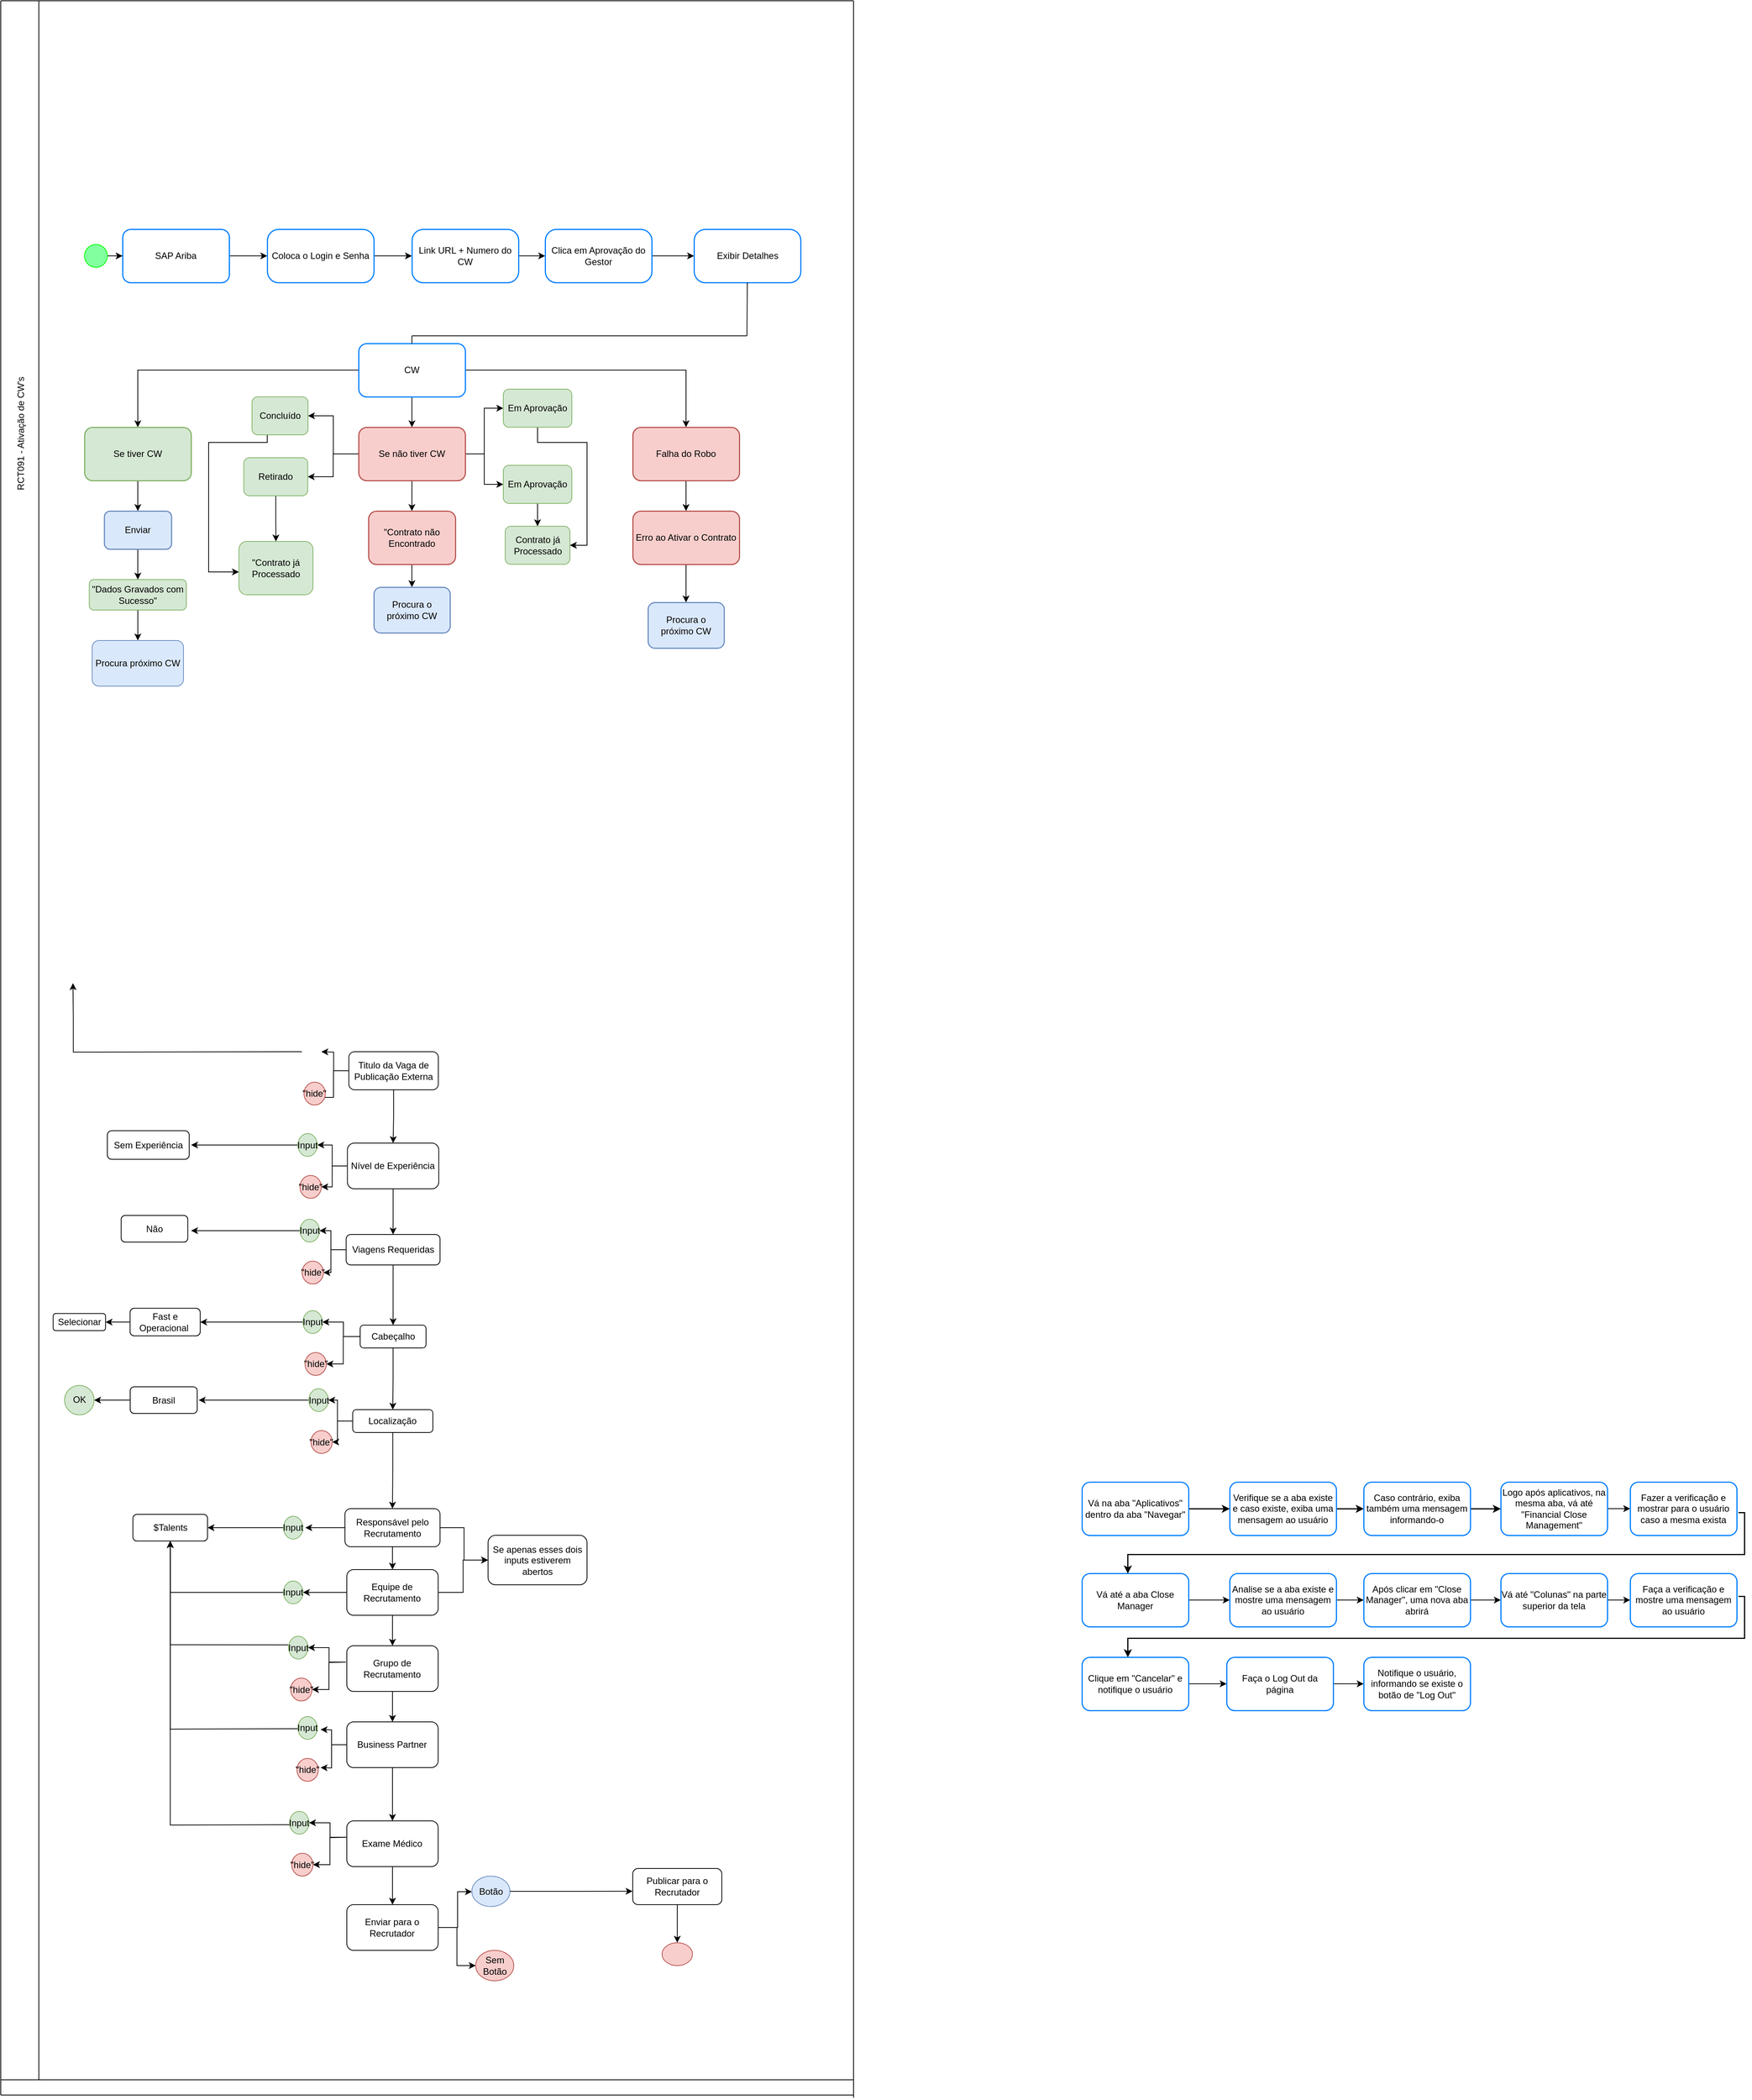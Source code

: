 <mxfile version="24.8.3">
  <diagram name="Página-1" id="-Nbuqv1Fr_TWL1hPOY4e">
    <mxGraphModel dx="1346" dy="645" grid="1" gridSize="10" guides="1" tooltips="1" connect="1" arrows="1" fold="1" page="1" pageScale="1" pageWidth="827" pageHeight="1169" math="0" shadow="0">
      <root>
        <mxCell id="0" />
        <mxCell id="1" parent="0" />
        <mxCell id="JY3O2gu2DYfYrPkbzah1-18" value="" style="edgeStyle=orthogonalEdgeStyle;rounded=0;orthogonalLoop=1;jettySize=auto;html=1;" parent="1" source="xklGR3EyqK50y4K4-iU5-1" target="xklGR3EyqK50y4K4-iU5-7" edge="1">
          <mxGeometry relative="1" as="geometry" />
        </mxCell>
        <mxCell id="xklGR3EyqK50y4K4-iU5-1" value="SAP Ariba" style="rounded=1;whiteSpace=wrap;html=1;strokeColor=#007FFF;strokeWidth=1.5;" parent="1" vertex="1">
          <mxGeometry x="160" y="300" width="140" height="70" as="geometry" />
        </mxCell>
        <mxCell id="JY3O2gu2DYfYrPkbzah1-19" value="" style="edgeStyle=orthogonalEdgeStyle;rounded=0;orthogonalLoop=1;jettySize=auto;html=1;entryX=0;entryY=0.5;entryDx=0;entryDy=0;" parent="1" source="xklGR3EyqK50y4K4-iU5-7" target="TDWozbeOrlhEPRlHVsM9-15" edge="1">
          <mxGeometry relative="1" as="geometry">
            <mxPoint x="530" y="335" as="targetPoint" />
          </mxGeometry>
        </mxCell>
        <mxCell id="xklGR3EyqK50y4K4-iU5-7" value="Coloca o Login e Senha" style="rounded=1;whiteSpace=wrap;html=1;strokeColor=#007FFF;strokeWidth=1.5;arcSize=21;" parent="1" vertex="1">
          <mxGeometry x="350" y="300" width="140" height="70" as="geometry" />
        </mxCell>
        <mxCell id="xklGR3EyqK50y4K4-iU5-19" value="" style="edgeStyle=orthogonalEdgeStyle;rounded=0;orthogonalLoop=1;jettySize=auto;html=1;strokeColor=#000000;strokeWidth=1.5;" parent="1" source="xklGR3EyqK50y4K4-iU5-15" target="xklGR3EyqK50y4K4-iU5-18" edge="1">
          <mxGeometry relative="1" as="geometry" />
        </mxCell>
        <mxCell id="xklGR3EyqK50y4K4-iU5-15" value="Vá na aba &quot;Aplicativos&quot; dentro da aba &quot;Navegar&quot;" style="rounded=1;whiteSpace=wrap;html=1;strokeColor=#007FFF;strokeWidth=1.5;" parent="1" vertex="1">
          <mxGeometry x="1420" y="1945" width="140" height="70" as="geometry" />
        </mxCell>
        <mxCell id="xklGR3EyqK50y4K4-iU5-21" value="" style="edgeStyle=orthogonalEdgeStyle;rounded=0;orthogonalLoop=1;jettySize=auto;html=1;strokeColor=#000000;strokeWidth=1.5;" parent="1" source="xklGR3EyqK50y4K4-iU5-18" target="xklGR3EyqK50y4K4-iU5-20" edge="1">
          <mxGeometry relative="1" as="geometry" />
        </mxCell>
        <mxCell id="xklGR3EyqK50y4K4-iU5-18" value="Verifique se a aba existe e caso existe, exiba uma mensagem ao usuário" style="rounded=1;whiteSpace=wrap;html=1;strokeColor=#007FFF;strokeWidth=1.5;" parent="1" vertex="1">
          <mxGeometry x="1614" y="1945" width="140" height="70" as="geometry" />
        </mxCell>
        <mxCell id="xklGR3EyqK50y4K4-iU5-25" value="" style="edgeStyle=orthogonalEdgeStyle;rounded=0;orthogonalLoop=1;jettySize=auto;html=1;strokeColor=#000000;strokeWidth=1.5;" parent="1" source="xklGR3EyqK50y4K4-iU5-20" target="xklGR3EyqK50y4K4-iU5-24" edge="1">
          <mxGeometry relative="1" as="geometry" />
        </mxCell>
        <mxCell id="xklGR3EyqK50y4K4-iU5-20" value="Caso contrário, exiba também uma mensagem informando-o" style="rounded=1;whiteSpace=wrap;html=1;strokeColor=#007FFF;strokeWidth=1.5;" parent="1" vertex="1">
          <mxGeometry x="1790" y="1945" width="140" height="70" as="geometry" />
        </mxCell>
        <mxCell id="btMj1ztMAgMaOOfJKISs-79" value="" style="edgeStyle=orthogonalEdgeStyle;rounded=0;orthogonalLoop=1;jettySize=auto;html=1;" parent="1" source="xklGR3EyqK50y4K4-iU5-24" target="xklGR3EyqK50y4K4-iU5-26" edge="1">
          <mxGeometry relative="1" as="geometry" />
        </mxCell>
        <mxCell id="xklGR3EyqK50y4K4-iU5-24" value="Logo após aplicativos, na mesma aba, vá até &quot;Financial Close Management&quot;" style="rounded=1;whiteSpace=wrap;html=1;strokeColor=#007FFF;strokeWidth=1.5;" parent="1" vertex="1">
          <mxGeometry x="1970" y="1945" width="140" height="70" as="geometry" />
        </mxCell>
        <mxCell id="xklGR3EyqK50y4K4-iU5-26" value="Fazer a verificação e mostrar para o usuário caso a mesma exista" style="rounded=1;whiteSpace=wrap;html=1;strokeColor=#007FFF;strokeWidth=1.5;" parent="1" vertex="1">
          <mxGeometry x="2140" y="1945" width="140" height="70" as="geometry" />
        </mxCell>
        <mxCell id="btMj1ztMAgMaOOfJKISs-73" value="" style="edgeStyle=orthogonalEdgeStyle;rounded=0;orthogonalLoop=1;jettySize=auto;html=1;" parent="1" source="xklGR3EyqK50y4K4-iU5-28" target="btMj1ztMAgMaOOfJKISs-72" edge="1">
          <mxGeometry relative="1" as="geometry" />
        </mxCell>
        <mxCell id="xklGR3EyqK50y4K4-iU5-28" value="Vá até a aba Close Manager" style="rounded=1;whiteSpace=wrap;html=1;strokeColor=#007FFF;strokeWidth=1.5;" parent="1" vertex="1">
          <mxGeometry x="1420" y="2065" width="140" height="70" as="geometry" />
        </mxCell>
        <mxCell id="xklGR3EyqK50y4K4-iU5-48" style="edgeStyle=orthogonalEdgeStyle;rounded=0;orthogonalLoop=1;jettySize=auto;html=1;strokeWidth=1.5;" parent="1" edge="1">
          <mxGeometry relative="1" as="geometry">
            <mxPoint x="1480" y="2065" as="targetPoint" />
            <mxPoint x="2282" y="1985" as="sourcePoint" />
            <Array as="points">
              <mxPoint x="2290" y="1985" />
              <mxPoint x="2290" y="2040" />
              <mxPoint x="1480" y="2040" />
            </Array>
          </mxGeometry>
        </mxCell>
        <mxCell id="btMj1ztMAgMaOOfJKISs-3" value="" style="endArrow=none;html=1;rounded=0;" parent="1" edge="1">
          <mxGeometry width="50" height="50" relative="1" as="geometry">
            <mxPoint x="50" y="430" as="sourcePoint" />
            <mxPoint x="50" as="targetPoint" />
          </mxGeometry>
        </mxCell>
        <mxCell id="btMj1ztMAgMaOOfJKISs-10" value="" style="endArrow=none;html=1;rounded=0;" parent="1" edge="1">
          <mxGeometry width="50" height="50" relative="1" as="geometry">
            <mxPoint x="1120" as="sourcePoint" />
            <mxPoint as="targetPoint" />
          </mxGeometry>
        </mxCell>
        <mxCell id="btMj1ztMAgMaOOfJKISs-11" value="" style="endArrow=none;html=1;rounded=0;" parent="1" edge="1">
          <mxGeometry width="50" height="50" relative="1" as="geometry">
            <mxPoint y="430" as="sourcePoint" />
            <mxPoint as="targetPoint" />
          </mxGeometry>
        </mxCell>
        <mxCell id="btMj1ztMAgMaOOfJKISs-37" value="" style="endArrow=none;html=1;rounded=0;" parent="1" edge="1">
          <mxGeometry width="50" height="50" relative="1" as="geometry">
            <mxPoint x="50" y="980" as="sourcePoint" />
            <mxPoint x="50" y="430" as="targetPoint" />
          </mxGeometry>
        </mxCell>
        <mxCell id="btMj1ztMAgMaOOfJKISs-40" value="" style="endArrow=none;html=1;rounded=0;" parent="1" edge="1">
          <mxGeometry width="50" height="50" relative="1" as="geometry">
            <mxPoint y="860" as="sourcePoint" />
            <mxPoint y="430" as="targetPoint" />
          </mxGeometry>
        </mxCell>
        <mxCell id="btMj1ztMAgMaOOfJKISs-71" value="" style="edgeStyle=orthogonalEdgeStyle;rounded=0;orthogonalLoop=1;jettySize=auto;html=1;" parent="1" source="btMj1ztMAgMaOOfJKISs-70" target="xklGR3EyqK50y4K4-iU5-1" edge="1">
          <mxGeometry relative="1" as="geometry" />
        </mxCell>
        <mxCell id="btMj1ztMAgMaOOfJKISs-70" value="" style="ellipse;whiteSpace=wrap;html=1;aspect=fixed;fillColor=#82FF9F;strokeColor=#00FF00;" parent="1" vertex="1">
          <mxGeometry x="110" y="320" width="30" height="30" as="geometry" />
        </mxCell>
        <mxCell id="btMj1ztMAgMaOOfJKISs-77" value="" style="edgeStyle=orthogonalEdgeStyle;rounded=0;orthogonalLoop=1;jettySize=auto;html=1;" parent="1" source="btMj1ztMAgMaOOfJKISs-72" target="btMj1ztMAgMaOOfJKISs-76" edge="1">
          <mxGeometry relative="1" as="geometry" />
        </mxCell>
        <mxCell id="btMj1ztMAgMaOOfJKISs-72" value="Analise se a aba existe e mostre uma mensagem ao usuário" style="rounded=1;whiteSpace=wrap;html=1;strokeColor=#007FFF;strokeWidth=1.5;" parent="1" vertex="1">
          <mxGeometry x="1614" y="2065" width="140" height="70" as="geometry" />
        </mxCell>
        <mxCell id="LS8SCWTit5LCr3YZE1ZI-2" value="" style="edgeStyle=orthogonalEdgeStyle;rounded=0;orthogonalLoop=1;jettySize=auto;html=1;" parent="1" source="btMj1ztMAgMaOOfJKISs-76" target="LS8SCWTit5LCr3YZE1ZI-1" edge="1">
          <mxGeometry relative="1" as="geometry" />
        </mxCell>
        <mxCell id="btMj1ztMAgMaOOfJKISs-76" value="Após clicar em &quot;Close Manager&quot;, uma nova aba abrirá" style="rounded=1;whiteSpace=wrap;html=1;strokeColor=#007FFF;strokeWidth=1.5;" parent="1" vertex="1">
          <mxGeometry x="1790" y="2065" width="140" height="70" as="geometry" />
        </mxCell>
        <mxCell id="btMj1ztMAgMaOOfJKISs-104" value="" style="endArrow=none;html=1;rounded=0;" parent="1" edge="1">
          <mxGeometry width="50" height="50" relative="1" as="geometry">
            <mxPoint x="50" y="2730" as="sourcePoint" />
            <mxPoint x="50" y="980" as="targetPoint" />
          </mxGeometry>
        </mxCell>
        <mxCell id="btMj1ztMAgMaOOfJKISs-107" value="" style="endArrow=none;html=1;rounded=0;" parent="1" edge="1">
          <mxGeometry width="50" height="50" relative="1" as="geometry">
            <mxPoint y="2750" as="sourcePoint" />
            <mxPoint x="-8.882e-16" y="860" as="targetPoint" />
          </mxGeometry>
        </mxCell>
        <mxCell id="btMj1ztMAgMaOOfJKISs-108" value="" style="endArrow=none;html=1;rounded=0;" parent="1" edge="1">
          <mxGeometry width="50" height="50" relative="1" as="geometry">
            <mxPoint x="1120" y="2753.529" as="sourcePoint" />
            <mxPoint x="1120" as="targetPoint" />
          </mxGeometry>
        </mxCell>
        <mxCell id="btMj1ztMAgMaOOfJKISs-109" value="" style="endArrow=none;html=1;rounded=0;" parent="1" edge="1">
          <mxGeometry width="50" height="50" relative="1" as="geometry">
            <mxPoint x="1120" y="2730" as="sourcePoint" />
            <mxPoint y="2730" as="targetPoint" />
          </mxGeometry>
        </mxCell>
        <mxCell id="btMj1ztMAgMaOOfJKISs-110" value="" style="endArrow=none;html=1;rounded=0;" parent="1" edge="1">
          <mxGeometry width="50" height="50" relative="1" as="geometry">
            <mxPoint x="1120" y="2750" as="sourcePoint" />
            <mxPoint y="2750" as="targetPoint" />
          </mxGeometry>
        </mxCell>
        <mxCell id="LS8SCWTit5LCr3YZE1ZI-4" value="" style="edgeStyle=orthogonalEdgeStyle;rounded=0;orthogonalLoop=1;jettySize=auto;html=1;" parent="1" source="LS8SCWTit5LCr3YZE1ZI-1" target="LS8SCWTit5LCr3YZE1ZI-3" edge="1">
          <mxGeometry relative="1" as="geometry" />
        </mxCell>
        <mxCell id="LS8SCWTit5LCr3YZE1ZI-1" value="Vá até &quot;Colunas&quot; na parte superior da tela" style="rounded=1;whiteSpace=wrap;html=1;strokeColor=#007FFF;strokeWidth=1.5;" parent="1" vertex="1">
          <mxGeometry x="1970" y="2065" width="140" height="70" as="geometry" />
        </mxCell>
        <mxCell id="LS8SCWTit5LCr3YZE1ZI-3" value="Faça a verificação e mostre uma mensagem ao usuário" style="rounded=1;whiteSpace=wrap;html=1;strokeColor=#007FFF;strokeWidth=1.5;" parent="1" vertex="1">
          <mxGeometry x="2140" y="2065" width="140" height="70" as="geometry" />
        </mxCell>
        <mxCell id="LS8SCWTit5LCr3YZE1ZI-17" value="" style="edgeStyle=orthogonalEdgeStyle;rounded=0;orthogonalLoop=1;jettySize=auto;html=1;" parent="1" source="LS8SCWTit5LCr3YZE1ZI-5" target="LS8SCWTit5LCr3YZE1ZI-14" edge="1">
          <mxGeometry relative="1" as="geometry" />
        </mxCell>
        <mxCell id="LS8SCWTit5LCr3YZE1ZI-5" value="Clique em &quot;Cancelar&quot; e notifique o usuário" style="rounded=1;whiteSpace=wrap;html=1;strokeColor=#007FFF;strokeWidth=1.5;" parent="1" vertex="1">
          <mxGeometry x="1420" y="2175" width="140" height="70" as="geometry" />
        </mxCell>
        <mxCell id="LS8SCWTit5LCr3YZE1ZI-6" style="edgeStyle=orthogonalEdgeStyle;rounded=0;orthogonalLoop=1;jettySize=auto;html=1;strokeWidth=1.5;" parent="1" edge="1">
          <mxGeometry relative="1" as="geometry">
            <mxPoint x="1480" y="2175" as="targetPoint" />
            <mxPoint x="2282" y="2095" as="sourcePoint" />
            <Array as="points">
              <mxPoint x="2290" y="2095" />
              <mxPoint x="2290" y="2150" />
              <mxPoint x="1480" y="2150" />
            </Array>
          </mxGeometry>
        </mxCell>
        <mxCell id="LS8SCWTit5LCr3YZE1ZI-19" value="" style="edgeStyle=orthogonalEdgeStyle;rounded=0;orthogonalLoop=1;jettySize=auto;html=1;" parent="1" source="LS8SCWTit5LCr3YZE1ZI-14" target="LS8SCWTit5LCr3YZE1ZI-15" edge="1">
          <mxGeometry relative="1" as="geometry" />
        </mxCell>
        <mxCell id="LS8SCWTit5LCr3YZE1ZI-14" value="Faça o Log Out da página" style="rounded=1;whiteSpace=wrap;html=1;strokeColor=#007FFF;strokeWidth=1.5;" parent="1" vertex="1">
          <mxGeometry x="1610" y="2175" width="140" height="70" as="geometry" />
        </mxCell>
        <mxCell id="LS8SCWTit5LCr3YZE1ZI-15" value="Notifique o usuário, informando se existe o botão de &quot;Log Out&quot;" style="rounded=1;whiteSpace=wrap;html=1;strokeColor=#007FFF;strokeWidth=1.5;" parent="1" vertex="1">
          <mxGeometry x="1790" y="2175" width="140" height="70" as="geometry" />
        </mxCell>
        <mxCell id="m7UTvImZy_VgFr2_vLVY-26" value="" style="edgeStyle=orthogonalEdgeStyle;rounded=0;orthogonalLoop=1;jettySize=auto;html=1;" parent="1" source="JY3O2gu2DYfYrPkbzah1-129" target="m7UTvImZy_VgFr2_vLVY-21" edge="1">
          <mxGeometry relative="1" as="geometry" />
        </mxCell>
        <mxCell id="m7UTvImZy_VgFr2_vLVY-29" style="edgeStyle=orthogonalEdgeStyle;rounded=0;orthogonalLoop=1;jettySize=auto;html=1;entryX=0.5;entryY=0;entryDx=0;entryDy=0;" parent="1" source="JY3O2gu2DYfYrPkbzah1-129" target="JY3O2gu2DYfYrPkbzah1-147" edge="1">
          <mxGeometry relative="1" as="geometry" />
        </mxCell>
        <mxCell id="m7UTvImZy_VgFr2_vLVY-37" style="edgeStyle=orthogonalEdgeStyle;rounded=0;orthogonalLoop=1;jettySize=auto;html=1;entryX=0.5;entryY=0;entryDx=0;entryDy=0;" parent="1" source="JY3O2gu2DYfYrPkbzah1-129" target="m7UTvImZy_VgFr2_vLVY-35" edge="1">
          <mxGeometry relative="1" as="geometry" />
        </mxCell>
        <mxCell id="JY3O2gu2DYfYrPkbzah1-129" value="CW" style="rounded=1;whiteSpace=wrap;html=1;strokeColor=#007FFF;strokeWidth=1.5;" parent="1" vertex="1">
          <mxGeometry x="470" y="450" width="140" height="70" as="geometry" />
        </mxCell>
        <mxCell id="m7UTvImZy_VgFr2_vLVY-27" value="" style="edgeStyle=orthogonalEdgeStyle;rounded=0;orthogonalLoop=1;jettySize=auto;html=1;" parent="1" source="JY3O2gu2DYfYrPkbzah1-147" target="JY3O2gu2DYfYrPkbzah1-157" edge="1">
          <mxGeometry relative="1" as="geometry" />
        </mxCell>
        <mxCell id="JY3O2gu2DYfYrPkbzah1-147" value="Se tiver CW" style="rounded=1;whiteSpace=wrap;html=1;strokeColor=#82b366;strokeWidth=1.5;fillColor=#d5e8d4;" parent="1" vertex="1">
          <mxGeometry x="110" y="560" width="140" height="70" as="geometry" />
        </mxCell>
        <mxCell id="m7UTvImZy_VgFr2_vLVY-28" value="" style="edgeStyle=orthogonalEdgeStyle;rounded=0;orthogonalLoop=1;jettySize=auto;html=1;" parent="1" source="JY3O2gu2DYfYrPkbzah1-157" target="uXOGj-ns_3lGIniRIJfZ-26" edge="1">
          <mxGeometry relative="1" as="geometry" />
        </mxCell>
        <mxCell id="JY3O2gu2DYfYrPkbzah1-157" value="Enviar" style="rounded=1;whiteSpace=wrap;html=1;strokeColor=#6c8ebf;strokeWidth=1.5;fillColor=#dae8fc;" parent="1" vertex="1">
          <mxGeometry x="135.88" y="670" width="88.25" height="50" as="geometry" />
        </mxCell>
        <mxCell id="TDWozbeOrlhEPRlHVsM9-27" value="" style="edgeStyle=orthogonalEdgeStyle;rounded=0;orthogonalLoop=1;jettySize=auto;html=1;" parent="1" source="TDWozbeOrlhEPRlHVsM9-15" target="uXOGj-ns_3lGIniRIJfZ-1" edge="1">
          <mxGeometry relative="1" as="geometry">
            <mxPoint x="710" y="335" as="targetPoint" />
          </mxGeometry>
        </mxCell>
        <mxCell id="TDWozbeOrlhEPRlHVsM9-15" value="Link URL + Numero do CW" style="rounded=1;whiteSpace=wrap;html=1;strokeColor=#007FFF;strokeWidth=1.5;arcSize=21;" parent="1" vertex="1">
          <mxGeometry x="540" y="300" width="140" height="70" as="geometry" />
        </mxCell>
        <mxCell id="uXOGj-ns_3lGIniRIJfZ-17" value="" style="edgeStyle=orthogonalEdgeStyle;rounded=0;orthogonalLoop=1;jettySize=auto;html=1;" parent="1" source="uXOGj-ns_3lGIniRIJfZ-1" target="uXOGj-ns_3lGIniRIJfZ-16" edge="1">
          <mxGeometry relative="1" as="geometry" />
        </mxCell>
        <mxCell id="uXOGj-ns_3lGIniRIJfZ-1" value="Clica em Aprovação do Gestor" style="rounded=1;whiteSpace=wrap;html=1;strokeColor=#007FFF;strokeWidth=1.5;arcSize=21;" parent="1" vertex="1">
          <mxGeometry x="715" y="300" width="140" height="70" as="geometry" />
        </mxCell>
        <mxCell id="uXOGj-ns_3lGIniRIJfZ-16" value="Exibir Detalhes" style="rounded=1;whiteSpace=wrap;html=1;strokeColor=#007FFF;strokeWidth=1.5;arcSize=21;" parent="1" vertex="1">
          <mxGeometry x="910.5" y="300" width="140" height="70" as="geometry" />
        </mxCell>
        <mxCell id="m7UTvImZy_VgFr2_vLVY-41" value="" style="edgeStyle=orthogonalEdgeStyle;rounded=0;orthogonalLoop=1;jettySize=auto;html=1;" parent="1" source="uXOGj-ns_3lGIniRIJfZ-26" target="m7UTvImZy_VgFr2_vLVY-40" edge="1">
          <mxGeometry relative="1" as="geometry" />
        </mxCell>
        <mxCell id="uXOGj-ns_3lGIniRIJfZ-26" value="&quot;Dados Gravados com Sucesso&quot;" style="rounded=1;whiteSpace=wrap;html=1;fillColor=#d5e8d4;strokeColor=#82b366;" parent="1" vertex="1">
          <mxGeometry x="116.25" y="760" width="127.5" height="40" as="geometry" />
        </mxCell>
        <mxCell id="uXOGj-ns_3lGIniRIJfZ-143" style="edgeStyle=orthogonalEdgeStyle;rounded=0;orthogonalLoop=1;jettySize=auto;html=1;" parent="1" source="uXOGj-ns_3lGIniRIJfZ-137" edge="1">
          <mxGeometry relative="1" as="geometry">
            <mxPoint x="421.01" y="1380.0" as="targetPoint" />
          </mxGeometry>
        </mxCell>
        <mxCell id="uXOGj-ns_3lGIniRIJfZ-145" style="edgeStyle=orthogonalEdgeStyle;rounded=0;orthogonalLoop=1;jettySize=auto;html=1;entryX=1;entryY=1;entryDx=0;entryDy=0;" parent="1" source="uXOGj-ns_3lGIniRIJfZ-137" target="uXOGj-ns_3lGIniRIJfZ-140" edge="1">
          <mxGeometry relative="1" as="geometry">
            <Array as="points">
              <mxPoint x="437" y="1405" />
              <mxPoint x="437" y="1440" />
              <mxPoint x="419" y="1440" />
            </Array>
          </mxGeometry>
        </mxCell>
        <mxCell id="uXOGj-ns_3lGIniRIJfZ-149" value="" style="edgeStyle=orthogonalEdgeStyle;rounded=0;orthogonalLoop=1;jettySize=auto;html=1;" parent="1" source="uXOGj-ns_3lGIniRIJfZ-137" target="uXOGj-ns_3lGIniRIJfZ-148" edge="1">
          <mxGeometry relative="1" as="geometry" />
        </mxCell>
        <mxCell id="uXOGj-ns_3lGIniRIJfZ-137" value="Titulo da Vaga de Publicação Externa" style="rounded=1;whiteSpace=wrap;html=1;" parent="1" vertex="1">
          <mxGeometry x="457.19" y="1380" width="117.5" height="50" as="geometry" />
        </mxCell>
        <mxCell id="uXOGj-ns_3lGIniRIJfZ-140" value="&quot;hide&quot;" style="ellipse;whiteSpace=wrap;html=1;rounded=1;fillColor=#f8cecc;strokeColor=#b85450;" parent="1" vertex="1">
          <mxGeometry x="398.24" y="1420" width="28.01" height="30" as="geometry" />
        </mxCell>
        <mxCell id="uXOGj-ns_3lGIniRIJfZ-147" style="edgeStyle=orthogonalEdgeStyle;rounded=0;orthogonalLoop=1;jettySize=auto;html=1;entryX=0.5;entryY=1;entryDx=0;entryDy=0;" parent="1" edge="1">
          <mxGeometry relative="1" as="geometry">
            <mxPoint x="395.5" y="1380.0" as="sourcePoint" />
            <mxPoint x="94.81" y="1290.0" as="targetPoint" />
          </mxGeometry>
        </mxCell>
        <mxCell id="uXOGj-ns_3lGIniRIJfZ-152" style="edgeStyle=orthogonalEdgeStyle;rounded=0;orthogonalLoop=1;jettySize=auto;html=1;entryX=1;entryY=0.5;entryDx=0;entryDy=0;" parent="1" source="uXOGj-ns_3lGIniRIJfZ-148" target="uXOGj-ns_3lGIniRIJfZ-151" edge="1">
          <mxGeometry relative="1" as="geometry" />
        </mxCell>
        <mxCell id="uXOGj-ns_3lGIniRIJfZ-153" style="edgeStyle=orthogonalEdgeStyle;rounded=0;orthogonalLoop=1;jettySize=auto;html=1;entryX=1;entryY=0.5;entryDx=0;entryDy=0;" parent="1" source="uXOGj-ns_3lGIniRIJfZ-148" target="uXOGj-ns_3lGIniRIJfZ-150" edge="1">
          <mxGeometry relative="1" as="geometry" />
        </mxCell>
        <mxCell id="uXOGj-ns_3lGIniRIJfZ-158" value="" style="edgeStyle=orthogonalEdgeStyle;rounded=0;orthogonalLoop=1;jettySize=auto;html=1;" parent="1" source="uXOGj-ns_3lGIniRIJfZ-148" target="uXOGj-ns_3lGIniRIJfZ-157" edge="1">
          <mxGeometry relative="1" as="geometry" />
        </mxCell>
        <mxCell id="uXOGj-ns_3lGIniRIJfZ-148" value="Nível de Experiência" style="rounded=1;whiteSpace=wrap;html=1;" parent="1" vertex="1">
          <mxGeometry x="455.26" y="1500" width="120" height="60" as="geometry" />
        </mxCell>
        <mxCell id="uXOGj-ns_3lGIniRIJfZ-150" value="&quot;hide&quot;" style="ellipse;whiteSpace=wrap;html=1;rounded=1;fillColor=#f8cecc;strokeColor=#b85450;" parent="1" vertex="1">
          <mxGeometry x="393" y="1542.5" width="28.01" height="30" as="geometry" />
        </mxCell>
        <mxCell id="uXOGj-ns_3lGIniRIJfZ-156" style="edgeStyle=orthogonalEdgeStyle;rounded=0;orthogonalLoop=1;jettySize=auto;html=1;" parent="1" source="uXOGj-ns_3lGIniRIJfZ-151" edge="1">
          <mxGeometry relative="1" as="geometry">
            <mxPoint x="250" y="1502.5" as="targetPoint" />
          </mxGeometry>
        </mxCell>
        <mxCell id="uXOGj-ns_3lGIniRIJfZ-151" value="Input" style="ellipse;whiteSpace=wrap;html=1;rounded=1;fillColor=#d5e8d4;strokeColor=#82b366;" parent="1" vertex="1">
          <mxGeometry x="390.26" y="1487.5" width="25.51" height="30" as="geometry" />
        </mxCell>
        <mxCell id="uXOGj-ns_3lGIniRIJfZ-155" value="Sem Experiência" style="rounded=1;whiteSpace=wrap;html=1;" parent="1" vertex="1">
          <mxGeometry x="140" y="1483.75" width="107.5" height="37.5" as="geometry" />
        </mxCell>
        <mxCell id="uXOGj-ns_3lGIniRIJfZ-161" style="edgeStyle=orthogonalEdgeStyle;rounded=0;orthogonalLoop=1;jettySize=auto;html=1;entryX=1;entryY=0.5;entryDx=0;entryDy=0;" parent="1" source="uXOGj-ns_3lGIniRIJfZ-157" target="uXOGj-ns_3lGIniRIJfZ-160" edge="1">
          <mxGeometry relative="1" as="geometry" />
        </mxCell>
        <mxCell id="uXOGj-ns_3lGIniRIJfZ-162" style="edgeStyle=orthogonalEdgeStyle;rounded=0;orthogonalLoop=1;jettySize=auto;html=1;entryX=1;entryY=0.5;entryDx=0;entryDy=0;" parent="1" source="uXOGj-ns_3lGIniRIJfZ-157" target="uXOGj-ns_3lGIniRIJfZ-159" edge="1">
          <mxGeometry relative="1" as="geometry" />
        </mxCell>
        <mxCell id="uXOGj-ns_3lGIniRIJfZ-169" value="" style="edgeStyle=orthogonalEdgeStyle;rounded=0;orthogonalLoop=1;jettySize=auto;html=1;" parent="1" source="uXOGj-ns_3lGIniRIJfZ-157" target="uXOGj-ns_3lGIniRIJfZ-168" edge="1">
          <mxGeometry relative="1" as="geometry" />
        </mxCell>
        <mxCell id="uXOGj-ns_3lGIniRIJfZ-157" value="Viagens Requeridas" style="rounded=1;whiteSpace=wrap;html=1;" parent="1" vertex="1">
          <mxGeometry x="453.62" y="1620" width="123.29" height="40" as="geometry" />
        </mxCell>
        <mxCell id="uXOGj-ns_3lGIniRIJfZ-159" value="&quot;hide&quot;" style="ellipse;whiteSpace=wrap;html=1;rounded=1;fillColor=#f8cecc;strokeColor=#b85450;" parent="1" vertex="1">
          <mxGeometry x="395.74" y="1655" width="28.01" height="30" as="geometry" />
        </mxCell>
        <mxCell id="uXOGj-ns_3lGIniRIJfZ-165" style="edgeStyle=orthogonalEdgeStyle;rounded=0;orthogonalLoop=1;jettySize=auto;html=1;" parent="1" source="uXOGj-ns_3lGIniRIJfZ-160" edge="1">
          <mxGeometry relative="1" as="geometry">
            <mxPoint x="250" y="1615" as="targetPoint" />
          </mxGeometry>
        </mxCell>
        <mxCell id="uXOGj-ns_3lGIniRIJfZ-160" value="Input" style="ellipse;whiteSpace=wrap;html=1;rounded=1;fillColor=#d5e8d4;strokeColor=#82b366;" parent="1" vertex="1">
          <mxGeometry x="393" y="1600" width="25.51" height="30" as="geometry" />
        </mxCell>
        <mxCell id="uXOGj-ns_3lGIniRIJfZ-164" value="Não" style="rounded=1;whiteSpace=wrap;html=1;" parent="1" vertex="1">
          <mxGeometry x="158.13" y="1595" width="87.5" height="35" as="geometry" />
        </mxCell>
        <mxCell id="uXOGj-ns_3lGIniRIJfZ-166" value="&quot;hide&quot;" style="ellipse;whiteSpace=wrap;html=1;rounded=1;fillColor=#f8cecc;strokeColor=#b85450;" parent="1" vertex="1">
          <mxGeometry x="399.61" y="1775" width="28.01" height="30" as="geometry" />
        </mxCell>
        <mxCell id="uXOGj-ns_3lGIniRIJfZ-174" style="edgeStyle=orthogonalEdgeStyle;rounded=0;orthogonalLoop=1;jettySize=auto;html=1;" parent="1" source="uXOGj-ns_3lGIniRIJfZ-167" target="uXOGj-ns_3lGIniRIJfZ-173" edge="1">
          <mxGeometry relative="1" as="geometry" />
        </mxCell>
        <mxCell id="uXOGj-ns_3lGIniRIJfZ-167" value="Input" style="ellipse;whiteSpace=wrap;html=1;rounded=1;fillColor=#d5e8d4;strokeColor=#82b366;" parent="1" vertex="1">
          <mxGeometry x="396.87" y="1720" width="25.51" height="30" as="geometry" />
        </mxCell>
        <mxCell id="uXOGj-ns_3lGIniRIJfZ-170" style="edgeStyle=orthogonalEdgeStyle;rounded=0;orthogonalLoop=1;jettySize=auto;html=1;entryX=1;entryY=0.5;entryDx=0;entryDy=0;" parent="1" source="uXOGj-ns_3lGIniRIJfZ-168" target="uXOGj-ns_3lGIniRIJfZ-167" edge="1">
          <mxGeometry relative="1" as="geometry">
            <Array as="points">
              <mxPoint x="450" y="1754" />
              <mxPoint x="450" y="1735" />
            </Array>
          </mxGeometry>
        </mxCell>
        <mxCell id="uXOGj-ns_3lGIniRIJfZ-171" style="edgeStyle=orthogonalEdgeStyle;rounded=0;orthogonalLoop=1;jettySize=auto;html=1;entryX=1;entryY=0.5;entryDx=0;entryDy=0;" parent="1" source="uXOGj-ns_3lGIniRIJfZ-168" target="uXOGj-ns_3lGIniRIJfZ-166" edge="1">
          <mxGeometry relative="1" as="geometry" />
        </mxCell>
        <mxCell id="uXOGj-ns_3lGIniRIJfZ-178" value="" style="edgeStyle=orthogonalEdgeStyle;rounded=0;orthogonalLoop=1;jettySize=auto;html=1;" parent="1" source="uXOGj-ns_3lGIniRIJfZ-168" target="uXOGj-ns_3lGIniRIJfZ-177" edge="1">
          <mxGeometry relative="1" as="geometry" />
        </mxCell>
        <mxCell id="uXOGj-ns_3lGIniRIJfZ-168" value="Cabeçalho" style="rounded=1;whiteSpace=wrap;html=1;" parent="1" vertex="1">
          <mxGeometry x="472.01" y="1739" width="86.51" height="30" as="geometry" />
        </mxCell>
        <mxCell id="uXOGj-ns_3lGIniRIJfZ-176" value="" style="edgeStyle=orthogonalEdgeStyle;rounded=0;orthogonalLoop=1;jettySize=auto;html=1;" parent="1" source="uXOGj-ns_3lGIniRIJfZ-173" target="uXOGj-ns_3lGIniRIJfZ-175" edge="1">
          <mxGeometry relative="1" as="geometry" />
        </mxCell>
        <mxCell id="uXOGj-ns_3lGIniRIJfZ-173" value="Fast e Operacional&amp;nbsp;" style="rounded=1;whiteSpace=wrap;html=1;" parent="1" vertex="1">
          <mxGeometry x="169.82" y="1716.88" width="92.13" height="36.25" as="geometry" />
        </mxCell>
        <mxCell id="uXOGj-ns_3lGIniRIJfZ-175" value="Selecionar" style="whiteSpace=wrap;html=1;rounded=1;" parent="1" vertex="1">
          <mxGeometry x="68.81" y="1723.76" width="68.82" height="22.5" as="geometry" />
        </mxCell>
        <mxCell id="uXOGj-ns_3lGIniRIJfZ-181" style="edgeStyle=orthogonalEdgeStyle;rounded=0;orthogonalLoop=1;jettySize=auto;html=1;entryX=1;entryY=0.5;entryDx=0;entryDy=0;" parent="1" source="uXOGj-ns_3lGIniRIJfZ-177" target="uXOGj-ns_3lGIniRIJfZ-180" edge="1">
          <mxGeometry relative="1" as="geometry" />
        </mxCell>
        <mxCell id="uXOGj-ns_3lGIniRIJfZ-182" style="edgeStyle=orthogonalEdgeStyle;rounded=0;orthogonalLoop=1;jettySize=auto;html=1;entryX=1;entryY=0.5;entryDx=0;entryDy=0;" parent="1" source="uXOGj-ns_3lGIniRIJfZ-177" target="uXOGj-ns_3lGIniRIJfZ-179" edge="1">
          <mxGeometry relative="1" as="geometry" />
        </mxCell>
        <mxCell id="uXOGj-ns_3lGIniRIJfZ-192" value="" style="edgeStyle=orthogonalEdgeStyle;rounded=0;orthogonalLoop=1;jettySize=auto;html=1;" parent="1" source="uXOGj-ns_3lGIniRIJfZ-177" target="uXOGj-ns_3lGIniRIJfZ-191" edge="1">
          <mxGeometry relative="1" as="geometry" />
        </mxCell>
        <mxCell id="uXOGj-ns_3lGIniRIJfZ-177" value="Localização" style="whiteSpace=wrap;html=1;rounded=1;" parent="1" vertex="1">
          <mxGeometry x="462.24" y="1850" width="105.26" height="30" as="geometry" />
        </mxCell>
        <mxCell id="uXOGj-ns_3lGIniRIJfZ-179" value="&quot;hide&quot;" style="ellipse;whiteSpace=wrap;html=1;rounded=1;fillColor=#f8cecc;strokeColor=#b85450;" parent="1" vertex="1">
          <mxGeometry x="407.37" y="1877.5" width="28.01" height="30" as="geometry" />
        </mxCell>
        <mxCell id="uXOGj-ns_3lGIniRIJfZ-186" style="edgeStyle=orthogonalEdgeStyle;rounded=0;orthogonalLoop=1;jettySize=auto;html=1;" parent="1" source="uXOGj-ns_3lGIniRIJfZ-180" edge="1">
          <mxGeometry relative="1" as="geometry">
            <mxPoint x="260" y="1837.5" as="targetPoint" />
          </mxGeometry>
        </mxCell>
        <mxCell id="uXOGj-ns_3lGIniRIJfZ-180" value="Input" style="ellipse;whiteSpace=wrap;html=1;rounded=1;fillColor=#d5e8d4;strokeColor=#82b366;" parent="1" vertex="1">
          <mxGeometry x="404.63" y="1822.5" width="25.51" height="30" as="geometry" />
        </mxCell>
        <mxCell id="uXOGj-ns_3lGIniRIJfZ-190" value="" style="edgeStyle=orthogonalEdgeStyle;rounded=0;orthogonalLoop=1;jettySize=auto;html=1;" parent="1" source="uXOGj-ns_3lGIniRIJfZ-185" target="uXOGj-ns_3lGIniRIJfZ-189" edge="1">
          <mxGeometry relative="1" as="geometry" />
        </mxCell>
        <mxCell id="uXOGj-ns_3lGIniRIJfZ-185" value="Brasil" style="rounded=1;whiteSpace=wrap;html=1;" parent="1" vertex="1">
          <mxGeometry x="170" y="1820" width="88" height="35" as="geometry" />
        </mxCell>
        <mxCell id="uXOGj-ns_3lGIniRIJfZ-189" value="OK" style="ellipse;whiteSpace=wrap;html=1;aspect=fixed;fillColor=#d5e8d4;strokeColor=#82b366;" parent="1" vertex="1">
          <mxGeometry x="83.81" y="1818.09" width="38.81" height="38.81" as="geometry" />
        </mxCell>
        <mxCell id="uXOGj-ns_3lGIniRIJfZ-195" style="edgeStyle=orthogonalEdgeStyle;rounded=0;orthogonalLoop=1;jettySize=auto;html=1;" parent="1" source="uXOGj-ns_3lGIniRIJfZ-191" edge="1">
          <mxGeometry relative="1" as="geometry">
            <mxPoint x="400" y="2005" as="targetPoint" />
          </mxGeometry>
        </mxCell>
        <mxCell id="uXOGj-ns_3lGIniRIJfZ-199" value="" style="edgeStyle=orthogonalEdgeStyle;rounded=0;orthogonalLoop=1;jettySize=auto;html=1;" parent="1" source="uXOGj-ns_3lGIniRIJfZ-191" target="uXOGj-ns_3lGIniRIJfZ-198" edge="1">
          <mxGeometry relative="1" as="geometry" />
        </mxCell>
        <mxCell id="uXOGj-ns_3lGIniRIJfZ-206" style="edgeStyle=orthogonalEdgeStyle;rounded=0;orthogonalLoop=1;jettySize=auto;html=1;entryX=0;entryY=0.5;entryDx=0;entryDy=0;" parent="1" source="uXOGj-ns_3lGIniRIJfZ-191" target="uXOGj-ns_3lGIniRIJfZ-203" edge="1">
          <mxGeometry relative="1" as="geometry" />
        </mxCell>
        <mxCell id="uXOGj-ns_3lGIniRIJfZ-191" value="Responsável pelo Recrutamento" style="whiteSpace=wrap;html=1;rounded=1;" parent="1" vertex="1">
          <mxGeometry x="452.04" y="1980" width="124.87" height="50" as="geometry" />
        </mxCell>
        <mxCell id="uXOGj-ns_3lGIniRIJfZ-196" style="edgeStyle=orthogonalEdgeStyle;rounded=0;orthogonalLoop=1;jettySize=auto;html=1;" parent="1" source="uXOGj-ns_3lGIniRIJfZ-193" target="uXOGj-ns_3lGIniRIJfZ-197" edge="1">
          <mxGeometry relative="1" as="geometry">
            <mxPoint x="270" y="2005" as="targetPoint" />
          </mxGeometry>
        </mxCell>
        <mxCell id="uXOGj-ns_3lGIniRIJfZ-193" value="Input" style="ellipse;whiteSpace=wrap;html=1;rounded=1;fillColor=#d5e8d4;strokeColor=#82b366;" parent="1" vertex="1">
          <mxGeometry x="371.36" y="1990" width="25.51" height="30" as="geometry" />
        </mxCell>
        <mxCell id="uXOGj-ns_3lGIniRIJfZ-197" value="$Talents" style="rounded=1;whiteSpace=wrap;html=1;" parent="1" vertex="1">
          <mxGeometry x="173.57" y="1987.5" width="98" height="35" as="geometry" />
        </mxCell>
        <mxCell id="uXOGj-ns_3lGIniRIJfZ-201" value="" style="edgeStyle=orthogonalEdgeStyle;rounded=0;orthogonalLoop=1;jettySize=auto;html=1;" parent="1" source="uXOGj-ns_3lGIniRIJfZ-198" target="uXOGj-ns_3lGIniRIJfZ-200" edge="1">
          <mxGeometry relative="1" as="geometry" />
        </mxCell>
        <mxCell id="uXOGj-ns_3lGIniRIJfZ-205" style="edgeStyle=orthogonalEdgeStyle;rounded=0;orthogonalLoop=1;jettySize=auto;html=1;" parent="1" source="uXOGj-ns_3lGIniRIJfZ-198" target="uXOGj-ns_3lGIniRIJfZ-203" edge="1">
          <mxGeometry relative="1" as="geometry" />
        </mxCell>
        <mxCell id="uXOGj-ns_3lGIniRIJfZ-211" value="" style="edgeStyle=orthogonalEdgeStyle;rounded=0;orthogonalLoop=1;jettySize=auto;html=1;" parent="1" source="uXOGj-ns_3lGIniRIJfZ-198" target="uXOGj-ns_3lGIniRIJfZ-210" edge="1">
          <mxGeometry relative="1" as="geometry" />
        </mxCell>
        <mxCell id="uXOGj-ns_3lGIniRIJfZ-198" value="Equipe de Recrutamento" style="whiteSpace=wrap;html=1;rounded=1;" parent="1" vertex="1">
          <mxGeometry x="454.475" y="2060" width="120" height="60" as="geometry" />
        </mxCell>
        <mxCell id="uXOGj-ns_3lGIniRIJfZ-202" style="edgeStyle=orthogonalEdgeStyle;rounded=0;orthogonalLoop=1;jettySize=auto;html=1;entryX=0.5;entryY=1;entryDx=0;entryDy=0;" parent="1" source="uXOGj-ns_3lGIniRIJfZ-200" target="uXOGj-ns_3lGIniRIJfZ-197" edge="1">
          <mxGeometry relative="1" as="geometry" />
        </mxCell>
        <mxCell id="uXOGj-ns_3lGIniRIJfZ-200" value="Input" style="ellipse;whiteSpace=wrap;html=1;rounded=1;fillColor=#d5e8d4;strokeColor=#82b366;" parent="1" vertex="1">
          <mxGeometry x="371.36" y="2075" width="25.51" height="30" as="geometry" />
        </mxCell>
        <mxCell id="uXOGj-ns_3lGIniRIJfZ-203" value="Se apenas esses dois inputs estiverem abertos" style="rounded=1;whiteSpace=wrap;html=1;" parent="1" vertex="1">
          <mxGeometry x="640" y="2015" width="130" height="65" as="geometry" />
        </mxCell>
        <mxCell id="uXOGj-ns_3lGIniRIJfZ-219" value="" style="edgeStyle=orthogonalEdgeStyle;rounded=0;orthogonalLoop=1;jettySize=auto;html=1;" parent="1" source="uXOGj-ns_3lGIniRIJfZ-210" target="uXOGj-ns_3lGIniRIJfZ-218" edge="1">
          <mxGeometry relative="1" as="geometry" />
        </mxCell>
        <mxCell id="uXOGj-ns_3lGIniRIJfZ-210" value="Grupo de Recrutamento" style="whiteSpace=wrap;html=1;rounded=1;" parent="1" vertex="1">
          <mxGeometry x="454.475" y="2160" width="120" height="60" as="geometry" />
        </mxCell>
        <mxCell id="uXOGj-ns_3lGIniRIJfZ-214" style="edgeStyle=orthogonalEdgeStyle;rounded=0;orthogonalLoop=1;jettySize=auto;html=1;exitX=-0.023;exitY=0.378;exitDx=0;exitDy=0;exitPerimeter=0;" parent="1" source="uXOGj-ns_3lGIniRIJfZ-241" target="uXOGj-ns_3lGIniRIJfZ-197" edge="1">
          <mxGeometry relative="1" as="geometry">
            <mxPoint x="373.01" y="2160" as="sourcePoint" />
          </mxGeometry>
        </mxCell>
        <mxCell id="uXOGj-ns_3lGIniRIJfZ-227" value="" style="edgeStyle=orthogonalEdgeStyle;rounded=0;orthogonalLoop=1;jettySize=auto;html=1;" parent="1" source="uXOGj-ns_3lGIniRIJfZ-218" target="uXOGj-ns_3lGIniRIJfZ-226" edge="1">
          <mxGeometry relative="1" as="geometry" />
        </mxCell>
        <mxCell id="uXOGj-ns_3lGIniRIJfZ-262" style="edgeStyle=orthogonalEdgeStyle;rounded=0;orthogonalLoop=1;jettySize=auto;html=1;" parent="1" source="uXOGj-ns_3lGIniRIJfZ-218" edge="1">
          <mxGeometry relative="1" as="geometry">
            <mxPoint x="420" y="2320" as="targetPoint" />
          </mxGeometry>
        </mxCell>
        <mxCell id="uXOGj-ns_3lGIniRIJfZ-263" style="edgeStyle=orthogonalEdgeStyle;rounded=0;orthogonalLoop=1;jettySize=auto;html=1;" parent="1" source="uXOGj-ns_3lGIniRIJfZ-218" edge="1">
          <mxGeometry relative="1" as="geometry">
            <mxPoint x="420" y="2270" as="targetPoint" />
          </mxGeometry>
        </mxCell>
        <mxCell id="uXOGj-ns_3lGIniRIJfZ-218" value="Business Partner" style="whiteSpace=wrap;html=1;rounded=1;" parent="1" vertex="1">
          <mxGeometry x="454.475" y="2260" width="120" height="60" as="geometry" />
        </mxCell>
        <mxCell id="uXOGj-ns_3lGIniRIJfZ-225" style="edgeStyle=orthogonalEdgeStyle;rounded=0;orthogonalLoop=1;jettySize=auto;html=1;" parent="1" target="uXOGj-ns_3lGIniRIJfZ-197" edge="1">
          <mxGeometry relative="1" as="geometry">
            <mxPoint x="390" y="2269" as="sourcePoint" />
          </mxGeometry>
        </mxCell>
        <mxCell id="uXOGj-ns_3lGIniRIJfZ-266" value="" style="edgeStyle=orthogonalEdgeStyle;rounded=0;orthogonalLoop=1;jettySize=auto;html=1;" parent="1" source="uXOGj-ns_3lGIniRIJfZ-226" target="uXOGj-ns_3lGIniRIJfZ-265" edge="1">
          <mxGeometry relative="1" as="geometry" />
        </mxCell>
        <mxCell id="uXOGj-ns_3lGIniRIJfZ-226" value="Exame Médico" style="whiteSpace=wrap;html=1;rounded=1;" parent="1" vertex="1">
          <mxGeometry x="454.475" y="2390" width="120" height="60" as="geometry" />
        </mxCell>
        <mxCell id="uXOGj-ns_3lGIniRIJfZ-233" style="edgeStyle=orthogonalEdgeStyle;rounded=0;orthogonalLoop=1;jettySize=auto;html=1;" parent="1" target="uXOGj-ns_3lGIniRIJfZ-197" edge="1">
          <mxGeometry relative="1" as="geometry">
            <mxPoint x="385.26" y="2395" as="sourcePoint" />
          </mxGeometry>
        </mxCell>
        <mxCell id="uXOGj-ns_3lGIniRIJfZ-240" value="&quot;hide&quot;" style="ellipse;whiteSpace=wrap;html=1;rounded=1;fillColor=#f8cecc;strokeColor=#b85450;" parent="1" vertex="1">
          <mxGeometry x="380.75" y="2202.5" width="28.01" height="30" as="geometry" />
        </mxCell>
        <mxCell id="uXOGj-ns_3lGIniRIJfZ-241" value="Input" style="ellipse;whiteSpace=wrap;html=1;rounded=1;fillColor=#d5e8d4;strokeColor=#82b366;" parent="1" vertex="1">
          <mxGeometry x="378.01" y="2147.5" width="25.51" height="30" as="geometry" />
        </mxCell>
        <mxCell id="uXOGj-ns_3lGIniRIJfZ-242" style="edgeStyle=orthogonalEdgeStyle;rounded=0;orthogonalLoop=1;jettySize=auto;html=1;entryX=1;entryY=0.5;entryDx=0;entryDy=0;" parent="1" target="uXOGj-ns_3lGIniRIJfZ-241" edge="1">
          <mxGeometry relative="1" as="geometry">
            <Array as="points">
              <mxPoint x="431.14" y="2181.5" />
              <mxPoint x="431.14" y="2162.5" />
            </Array>
            <mxPoint x="453.15" y="2181.5" as="sourcePoint" />
          </mxGeometry>
        </mxCell>
        <mxCell id="uXOGj-ns_3lGIniRIJfZ-243" style="edgeStyle=orthogonalEdgeStyle;rounded=0;orthogonalLoop=1;jettySize=auto;html=1;entryX=1;entryY=0.5;entryDx=0;entryDy=0;" parent="1" target="uXOGj-ns_3lGIniRIJfZ-240" edge="1">
          <mxGeometry relative="1" as="geometry">
            <mxPoint x="453.15" y="2181.5" as="sourcePoint" />
          </mxGeometry>
        </mxCell>
        <mxCell id="uXOGj-ns_3lGIniRIJfZ-252" value="&quot;hide&quot;" style="ellipse;whiteSpace=wrap;html=1;rounded=1;fillColor=#f8cecc;strokeColor=#b85450;" parent="1" vertex="1">
          <mxGeometry x="389.01" y="2308" width="28.01" height="30" as="geometry" />
        </mxCell>
        <mxCell id="uXOGj-ns_3lGIniRIJfZ-253" value="Input" style="ellipse;whiteSpace=wrap;html=1;rounded=1;fillColor=#d5e8d4;strokeColor=#82b366;" parent="1" vertex="1">
          <mxGeometry x="390.26" y="2253" width="25.51" height="30" as="geometry" />
        </mxCell>
        <mxCell id="uXOGj-ns_3lGIniRIJfZ-257" value="&quot;hide&quot;" style="ellipse;whiteSpace=wrap;html=1;rounded=1;fillColor=#f8cecc;strokeColor=#b85450;" parent="1" vertex="1">
          <mxGeometry x="382.08" y="2432.5" width="28.01" height="30" as="geometry" />
        </mxCell>
        <mxCell id="uXOGj-ns_3lGIniRIJfZ-258" value="Input" style="ellipse;whiteSpace=wrap;html=1;rounded=1;fillColor=#d5e8d4;strokeColor=#82b366;" parent="1" vertex="1">
          <mxGeometry x="379.34" y="2377.5" width="25.51" height="30" as="geometry" />
        </mxCell>
        <mxCell id="uXOGj-ns_3lGIniRIJfZ-259" style="edgeStyle=orthogonalEdgeStyle;rounded=0;orthogonalLoop=1;jettySize=auto;html=1;entryX=1;entryY=0.5;entryDx=0;entryDy=0;" parent="1" target="uXOGj-ns_3lGIniRIJfZ-258" edge="1">
          <mxGeometry relative="1" as="geometry">
            <Array as="points">
              <mxPoint x="432.47" y="2411.5" />
              <mxPoint x="432.47" y="2392.5" />
            </Array>
            <mxPoint x="454.48" y="2411.5" as="sourcePoint" />
          </mxGeometry>
        </mxCell>
        <mxCell id="uXOGj-ns_3lGIniRIJfZ-260" style="edgeStyle=orthogonalEdgeStyle;rounded=0;orthogonalLoop=1;jettySize=auto;html=1;entryX=1;entryY=0.5;entryDx=0;entryDy=0;" parent="1" target="uXOGj-ns_3lGIniRIJfZ-257" edge="1">
          <mxGeometry relative="1" as="geometry">
            <mxPoint x="454.48" y="2411.5" as="sourcePoint" />
          </mxGeometry>
        </mxCell>
        <mxCell id="uXOGj-ns_3lGIniRIJfZ-270" style="edgeStyle=orthogonalEdgeStyle;rounded=0;orthogonalLoop=1;jettySize=auto;html=1;" parent="1" source="uXOGj-ns_3lGIniRIJfZ-265" target="uXOGj-ns_3lGIniRIJfZ-269" edge="1">
          <mxGeometry relative="1" as="geometry">
            <Array as="points">
              <mxPoint x="600" y="2530" />
              <mxPoint x="600" y="2483" />
            </Array>
          </mxGeometry>
        </mxCell>
        <mxCell id="uXOGj-ns_3lGIniRIJfZ-272" style="edgeStyle=orthogonalEdgeStyle;rounded=0;orthogonalLoop=1;jettySize=auto;html=1;" parent="1" source="uXOGj-ns_3lGIniRIJfZ-265" target="uXOGj-ns_3lGIniRIJfZ-271" edge="1">
          <mxGeometry relative="1" as="geometry" />
        </mxCell>
        <mxCell id="uXOGj-ns_3lGIniRIJfZ-265" value="Enviar para o Recrutador" style="whiteSpace=wrap;html=1;rounded=1;" parent="1" vertex="1">
          <mxGeometry x="454.475" y="2500" width="120" height="60" as="geometry" />
        </mxCell>
        <mxCell id="uXOGj-ns_3lGIniRIJfZ-269" value="Botão" style="ellipse;whiteSpace=wrap;html=1;fillColor=#dae8fc;strokeColor=#6c8ebf;" parent="1" vertex="1">
          <mxGeometry x="618.75" y="2462.5" width="50" height="40" as="geometry" />
        </mxCell>
        <mxCell id="uXOGj-ns_3lGIniRIJfZ-271" value="Sem Botão" style="ellipse;whiteSpace=wrap;html=1;fillColor=#f8cecc;strokeColor=#b85450;" parent="1" vertex="1">
          <mxGeometry x="623.75" y="2560" width="50" height="40" as="geometry" />
        </mxCell>
        <mxCell id="uXOGj-ns_3lGIniRIJfZ-278" value="" style="edgeStyle=orthogonalEdgeStyle;rounded=0;orthogonalLoop=1;jettySize=auto;html=1;" parent="1" source="uXOGj-ns_3lGIniRIJfZ-275" target="uXOGj-ns_3lGIniRIJfZ-277" edge="1">
          <mxGeometry relative="1" as="geometry" />
        </mxCell>
        <mxCell id="uXOGj-ns_3lGIniRIJfZ-275" value="Publicar para o Recrutador" style="rounded=1;whiteSpace=wrap;html=1;" parent="1" vertex="1">
          <mxGeometry x="830" y="2452.5" width="117" height="47.5" as="geometry" />
        </mxCell>
        <mxCell id="uXOGj-ns_3lGIniRIJfZ-276" style="edgeStyle=orthogonalEdgeStyle;rounded=0;orthogonalLoop=1;jettySize=auto;html=1;entryX=-0.002;entryY=0.63;entryDx=0;entryDy=0;entryPerimeter=0;" parent="1" source="uXOGj-ns_3lGIniRIJfZ-269" target="uXOGj-ns_3lGIniRIJfZ-275" edge="1">
          <mxGeometry relative="1" as="geometry" />
        </mxCell>
        <mxCell id="uXOGj-ns_3lGIniRIJfZ-277" value="" style="ellipse;whiteSpace=wrap;html=1;fillColor=#f8cecc;strokeColor=#b85450;" parent="1" vertex="1">
          <mxGeometry x="868.5" y="2550" width="40" height="30" as="geometry" />
        </mxCell>
        <mxCell id="m7UTvImZy_VgFr2_vLVY-1" value="&amp;nbsp;RCT091 - Ativação de CW&#39;s" style="text;html=1;align=center;verticalAlign=middle;resizable=0;points=[];autosize=1;strokeColor=none;fillColor=none;rotation=270;" parent="1" vertex="1">
          <mxGeometry x="-63.75" y="555" width="180" height="30" as="geometry" />
        </mxCell>
        <mxCell id="m7UTvImZy_VgFr2_vLVY-6" value="" style="endArrow=none;html=1;rounded=0;" parent="1" edge="1">
          <mxGeometry width="50" height="50" relative="1" as="geometry">
            <mxPoint x="540" y="440" as="sourcePoint" />
            <mxPoint x="980" y="440" as="targetPoint" />
            <Array as="points">
              <mxPoint x="610" y="440" />
            </Array>
          </mxGeometry>
        </mxCell>
        <mxCell id="m7UTvImZy_VgFr2_vLVY-7" value="" style="endArrow=none;html=1;rounded=0;" parent="1" target="JY3O2gu2DYfYrPkbzah1-129" edge="1">
          <mxGeometry width="50" height="50" relative="1" as="geometry">
            <mxPoint x="540" y="440" as="sourcePoint" />
            <mxPoint x="590" y="390" as="targetPoint" />
          </mxGeometry>
        </mxCell>
        <mxCell id="m7UTvImZy_VgFr2_vLVY-8" value="" style="endArrow=none;html=1;rounded=0;entryX=0.5;entryY=1;entryDx=0;entryDy=0;" parent="1" target="uXOGj-ns_3lGIniRIJfZ-16" edge="1">
          <mxGeometry width="50" height="50" relative="1" as="geometry">
            <mxPoint x="980" y="440" as="sourcePoint" />
            <mxPoint x="1030" y="390" as="targetPoint" />
          </mxGeometry>
        </mxCell>
        <mxCell id="m7UTvImZy_VgFr2_vLVY-32" value="" style="edgeStyle=orthogonalEdgeStyle;rounded=0;orthogonalLoop=1;jettySize=auto;html=1;" parent="1" source="m7UTvImZy_VgFr2_vLVY-21" target="m7UTvImZy_VgFr2_vLVY-31" edge="1">
          <mxGeometry relative="1" as="geometry" />
        </mxCell>
        <mxCell id="m7UTvImZy_VgFr2_vLVY-52" style="edgeStyle=orthogonalEdgeStyle;rounded=0;orthogonalLoop=1;jettySize=auto;html=1;entryX=1;entryY=0.5;entryDx=0;entryDy=0;" parent="1" source="m7UTvImZy_VgFr2_vLVY-21" target="m7UTvImZy_VgFr2_vLVY-51" edge="1">
          <mxGeometry relative="1" as="geometry" />
        </mxCell>
        <mxCell id="m7UTvImZy_VgFr2_vLVY-56" style="edgeStyle=orthogonalEdgeStyle;rounded=0;orthogonalLoop=1;jettySize=auto;html=1;entryX=0;entryY=0.5;entryDx=0;entryDy=0;" parent="1" source="m7UTvImZy_VgFr2_vLVY-21" target="m7UTvImZy_VgFr2_vLVY-55" edge="1">
          <mxGeometry relative="1" as="geometry" />
        </mxCell>
        <mxCell id="m7UTvImZy_VgFr2_vLVY-66" style="edgeStyle=orthogonalEdgeStyle;rounded=0;orthogonalLoop=1;jettySize=auto;html=1;entryX=1;entryY=0.5;entryDx=0;entryDy=0;" parent="1" source="m7UTvImZy_VgFr2_vLVY-21" target="m7UTvImZy_VgFr2_vLVY-65" edge="1">
          <mxGeometry relative="1" as="geometry" />
        </mxCell>
        <mxCell id="lL-hCwpV21C1WRc95efs-3" style="edgeStyle=orthogonalEdgeStyle;rounded=0;orthogonalLoop=1;jettySize=auto;html=1;" edge="1" parent="1" source="m7UTvImZy_VgFr2_vLVY-21" target="lL-hCwpV21C1WRc95efs-2">
          <mxGeometry relative="1" as="geometry" />
        </mxCell>
        <mxCell id="m7UTvImZy_VgFr2_vLVY-21" value="Se não tiver CW" style="rounded=1;whiteSpace=wrap;html=1;strokeColor=#b85450;strokeWidth=1.5;fillColor=#f8cecc;" parent="1" vertex="1">
          <mxGeometry x="470" y="560" width="140" height="70" as="geometry" />
        </mxCell>
        <mxCell id="m7UTvImZy_VgFr2_vLVY-34" value="" style="edgeStyle=orthogonalEdgeStyle;rounded=0;orthogonalLoop=1;jettySize=auto;html=1;" parent="1" source="m7UTvImZy_VgFr2_vLVY-31" target="m7UTvImZy_VgFr2_vLVY-33" edge="1">
          <mxGeometry relative="1" as="geometry" />
        </mxCell>
        <mxCell id="m7UTvImZy_VgFr2_vLVY-31" value="&quot;Contrato não Encontrado" style="rounded=1;whiteSpace=wrap;html=1;strokeColor=#b85450;strokeWidth=1.5;fillColor=#f8cecc;" parent="1" vertex="1">
          <mxGeometry x="482.94" y="670" width="114.12" height="70" as="geometry" />
        </mxCell>
        <mxCell id="m7UTvImZy_VgFr2_vLVY-33" value="Procura o próximo CW" style="whiteSpace=wrap;html=1;fillColor=#dae8fc;strokeColor=#6c8ebf;rounded=1;strokeWidth=1.5;" parent="1" vertex="1">
          <mxGeometry x="490" y="770" width="100" height="60" as="geometry" />
        </mxCell>
        <mxCell id="m7UTvImZy_VgFr2_vLVY-39" value="" style="edgeStyle=orthogonalEdgeStyle;rounded=0;orthogonalLoop=1;jettySize=auto;html=1;" parent="1" source="m7UTvImZy_VgFr2_vLVY-35" target="m7UTvImZy_VgFr2_vLVY-38" edge="1">
          <mxGeometry relative="1" as="geometry" />
        </mxCell>
        <mxCell id="m7UTvImZy_VgFr2_vLVY-35" value="Falha do Robo" style="rounded=1;whiteSpace=wrap;html=1;strokeColor=#b85450;strokeWidth=1.5;fillColor=#f8cecc;" parent="1" vertex="1">
          <mxGeometry x="830" y="560" width="140" height="70" as="geometry" />
        </mxCell>
        <mxCell id="m7UTvImZy_VgFr2_vLVY-43" value="" style="edgeStyle=orthogonalEdgeStyle;rounded=0;orthogonalLoop=1;jettySize=auto;html=1;" parent="1" source="m7UTvImZy_VgFr2_vLVY-38" target="m7UTvImZy_VgFr2_vLVY-42" edge="1">
          <mxGeometry relative="1" as="geometry" />
        </mxCell>
        <mxCell id="m7UTvImZy_VgFr2_vLVY-38" value="Erro ao Ativar o Contrato" style="rounded=1;whiteSpace=wrap;html=1;strokeColor=#b85450;strokeWidth=1.5;fillColor=#f8cecc;" parent="1" vertex="1">
          <mxGeometry x="830" y="670" width="140" height="70" as="geometry" />
        </mxCell>
        <mxCell id="m7UTvImZy_VgFr2_vLVY-40" value="Procura próximo CW" style="whiteSpace=wrap;html=1;fillColor=#dae8fc;strokeColor=#6c8ebf;rounded=1;" parent="1" vertex="1">
          <mxGeometry x="120" y="840" width="120" height="60" as="geometry" />
        </mxCell>
        <mxCell id="m7UTvImZy_VgFr2_vLVY-42" value="Procura o próximo CW" style="whiteSpace=wrap;html=1;fillColor=#dae8fc;strokeColor=#6c8ebf;rounded=1;strokeWidth=1.5;" parent="1" vertex="1">
          <mxGeometry x="850" y="790" width="100" height="60" as="geometry" />
        </mxCell>
        <mxCell id="m7UTvImZy_VgFr2_vLVY-54" value="" style="edgeStyle=orthogonalEdgeStyle;rounded=0;orthogonalLoop=1;jettySize=auto;html=1;" parent="1" source="m7UTvImZy_VgFr2_vLVY-51" target="m7UTvImZy_VgFr2_vLVY-53" edge="1">
          <mxGeometry relative="1" as="geometry" />
        </mxCell>
        <mxCell id="m7UTvImZy_VgFr2_vLVY-51" value="Retirado" style="rounded=1;whiteSpace=wrap;html=1;fillColor=#d5e8d4;strokeColor=#82b366;" parent="1" vertex="1">
          <mxGeometry x="319.18" y="600" width="84" height="50" as="geometry" />
        </mxCell>
        <mxCell id="m7UTvImZy_VgFr2_vLVY-53" value="&quot;Contrato já Processado" style="whiteSpace=wrap;html=1;fillColor=#d5e8d4;strokeColor=#82b366;rounded=1;" parent="1" vertex="1">
          <mxGeometry x="312.72" y="710" width="97.37" height="70" as="geometry" />
        </mxCell>
        <mxCell id="m7UTvImZy_VgFr2_vLVY-58" value="" style="edgeStyle=orthogonalEdgeStyle;rounded=0;orthogonalLoop=1;jettySize=auto;html=1;" parent="1" source="m7UTvImZy_VgFr2_vLVY-55" target="m7UTvImZy_VgFr2_vLVY-57" edge="1">
          <mxGeometry relative="1" as="geometry" />
        </mxCell>
        <mxCell id="m7UTvImZy_VgFr2_vLVY-55" value="Em Aprovação" style="rounded=1;whiteSpace=wrap;html=1;fillColor=#d5e8d4;strokeColor=#82b366;" parent="1" vertex="1">
          <mxGeometry x="660" y="610" width="90" height="50" as="geometry" />
        </mxCell>
        <mxCell id="m7UTvImZy_VgFr2_vLVY-57" value="Contrato já Processado" style="whiteSpace=wrap;html=1;fillColor=#d5e8d4;strokeColor=#82b366;rounded=1;" parent="1" vertex="1">
          <mxGeometry x="662.5" y="690" width="85" height="50" as="geometry" />
        </mxCell>
        <mxCell id="m7UTvImZy_VgFr2_vLVY-73" style="edgeStyle=orthogonalEdgeStyle;rounded=0;orthogonalLoop=1;jettySize=auto;html=1;" parent="1" edge="1" target="m7UTvImZy_VgFr2_vLVY-53">
          <mxGeometry relative="1" as="geometry">
            <mxPoint x="303.223" y="759.98" as="targetPoint" />
            <mxPoint x="350.0" y="570" as="sourcePoint" />
            <Array as="points">
              <mxPoint x="350" y="580" />
              <mxPoint x="273" y="580" />
              <mxPoint x="273" y="750" />
            </Array>
          </mxGeometry>
        </mxCell>
        <mxCell id="m7UTvImZy_VgFr2_vLVY-65" value="Concluído" style="rounded=1;whiteSpace=wrap;html=1;fillColor=#d5e8d4;strokeColor=#82b366;" parent="1" vertex="1">
          <mxGeometry x="330" y="520" width="73.52" height="50" as="geometry" />
        </mxCell>
        <mxCell id="lL-hCwpV21C1WRc95efs-5" style="edgeStyle=orthogonalEdgeStyle;rounded=0;orthogonalLoop=1;jettySize=auto;html=1;entryX=1;entryY=0.5;entryDx=0;entryDy=0;" edge="1" parent="1" source="lL-hCwpV21C1WRc95efs-2" target="m7UTvImZy_VgFr2_vLVY-57">
          <mxGeometry relative="1" as="geometry">
            <mxPoint x="780" y="710" as="targetPoint" />
            <Array as="points">
              <mxPoint x="705" y="580" />
              <mxPoint x="770" y="580" />
              <mxPoint x="770" y="715" />
            </Array>
          </mxGeometry>
        </mxCell>
        <mxCell id="lL-hCwpV21C1WRc95efs-2" value="Em Aprovação" style="rounded=1;whiteSpace=wrap;html=1;fillColor=#d5e8d4;strokeColor=#82b366;" vertex="1" parent="1">
          <mxGeometry x="660" y="510" width="90" height="50" as="geometry" />
        </mxCell>
      </root>
    </mxGraphModel>
  </diagram>
</mxfile>
